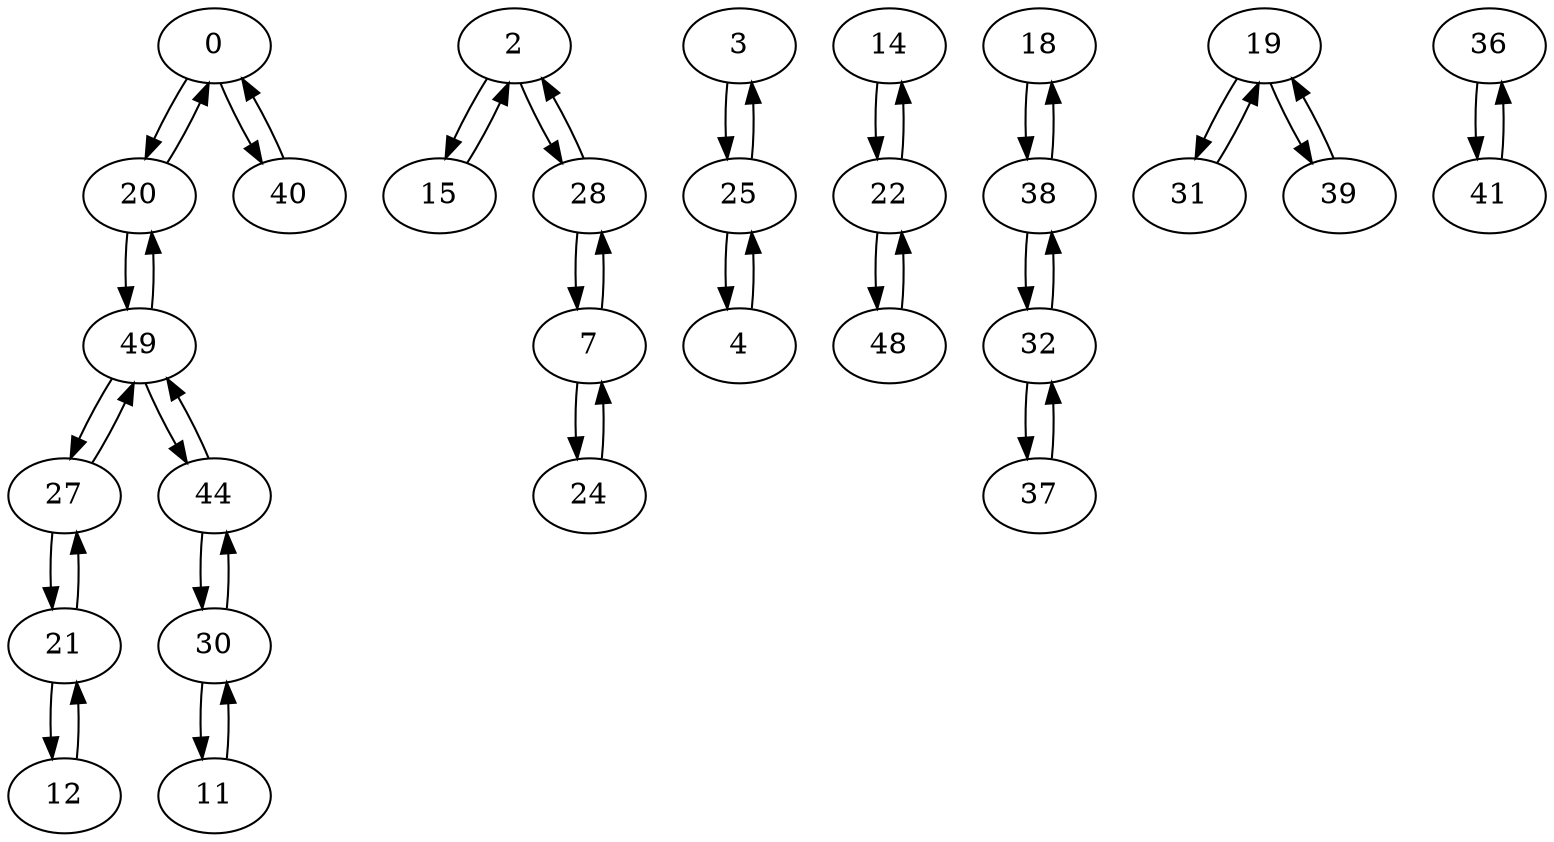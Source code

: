 digraph G {
  0 -> 20;
  0 -> 40;
  2 -> 15;
  2 -> 28;
  3 -> 25;
  4 -> 25;
  7 -> 24;
  7 -> 28;
  11 -> 30;
  12 -> 21;
  14 -> 22;
  15 -> 2;
  18 -> 38;
  19 -> 31;
  19 -> 39;
  20 -> 0;
  20 -> 49;
  21 -> 12;
  21 -> 27;
  22 -> 14;
  22 -> 48;
  24 -> 7;
  25 -> 3;
  25 -> 4;
  27 -> 21;
  27 -> 49;
  28 -> 2;
  28 -> 7;
  30 -> 11;
  30 -> 44;
  31 -> 19;
  32 -> 37;
  32 -> 38;
  36 -> 41;
  37 -> 32;
  38 -> 18;
  38 -> 32;
  39 -> 19;
  40 -> 0;
  41 -> 36;
  44 -> 30;
  44 -> 49;
  48 -> 22;
  49 -> 20;
  49 -> 27;
  49 -> 44;
}